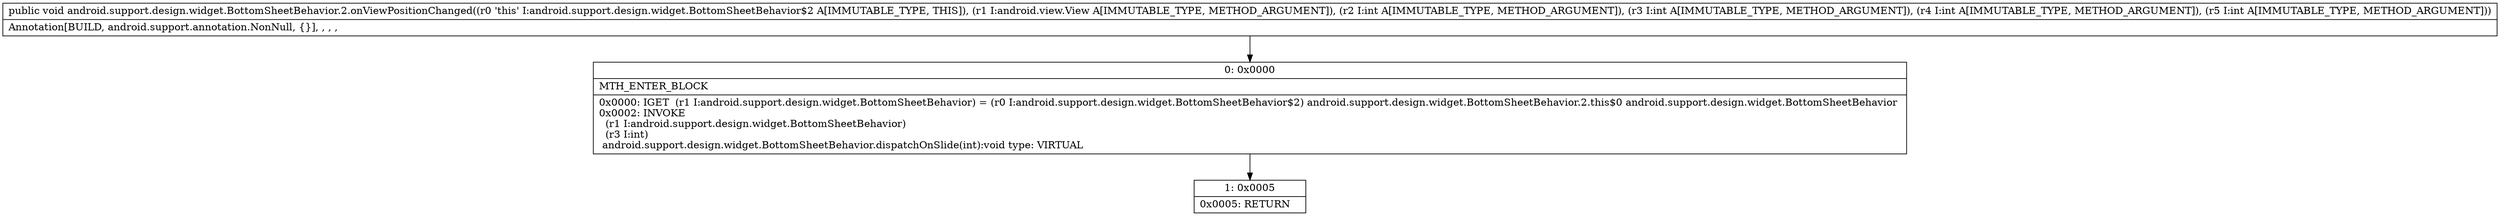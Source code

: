 digraph "CFG forandroid.support.design.widget.BottomSheetBehavior.2.onViewPositionChanged(Landroid\/view\/View;IIII)V" {
Node_0 [shape=record,label="{0\:\ 0x0000|MTH_ENTER_BLOCK\l|0x0000: IGET  (r1 I:android.support.design.widget.BottomSheetBehavior) = (r0 I:android.support.design.widget.BottomSheetBehavior$2) android.support.design.widget.BottomSheetBehavior.2.this$0 android.support.design.widget.BottomSheetBehavior \l0x0002: INVOKE  \l  (r1 I:android.support.design.widget.BottomSheetBehavior)\l  (r3 I:int)\l android.support.design.widget.BottomSheetBehavior.dispatchOnSlide(int):void type: VIRTUAL \l}"];
Node_1 [shape=record,label="{1\:\ 0x0005|0x0005: RETURN   \l}"];
MethodNode[shape=record,label="{public void android.support.design.widget.BottomSheetBehavior.2.onViewPositionChanged((r0 'this' I:android.support.design.widget.BottomSheetBehavior$2 A[IMMUTABLE_TYPE, THIS]), (r1 I:android.view.View A[IMMUTABLE_TYPE, METHOD_ARGUMENT]), (r2 I:int A[IMMUTABLE_TYPE, METHOD_ARGUMENT]), (r3 I:int A[IMMUTABLE_TYPE, METHOD_ARGUMENT]), (r4 I:int A[IMMUTABLE_TYPE, METHOD_ARGUMENT]), (r5 I:int A[IMMUTABLE_TYPE, METHOD_ARGUMENT]))  | Annotation[BUILD, android.support.annotation.NonNull, \{\}], , , , \l}"];
MethodNode -> Node_0;
Node_0 -> Node_1;
}

